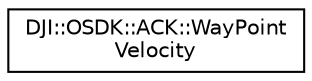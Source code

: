 digraph "Graphical Class Hierarchy"
{
 // INTERACTIVE_SVG=YES
 // LATEX_PDF_SIZE
  edge [fontname="Helvetica",fontsize="10",labelfontname="Helvetica",labelfontsize="10"];
  node [fontname="Helvetica",fontsize="10",shape=record];
  rankdir="LR";
  Node0 [label="DJI::OSDK::ACK::WayPoint\lVelocity",height=0.2,width=0.4,color="black", fillcolor="white", style="filled",URL="$structDJI_1_1OSDK_1_1ACK_1_1WayPointVelocity.html",tooltip="This struct is returned from the DJI::OSDK::WaypointMission::updateIdleVelocity blocking API."];
}
